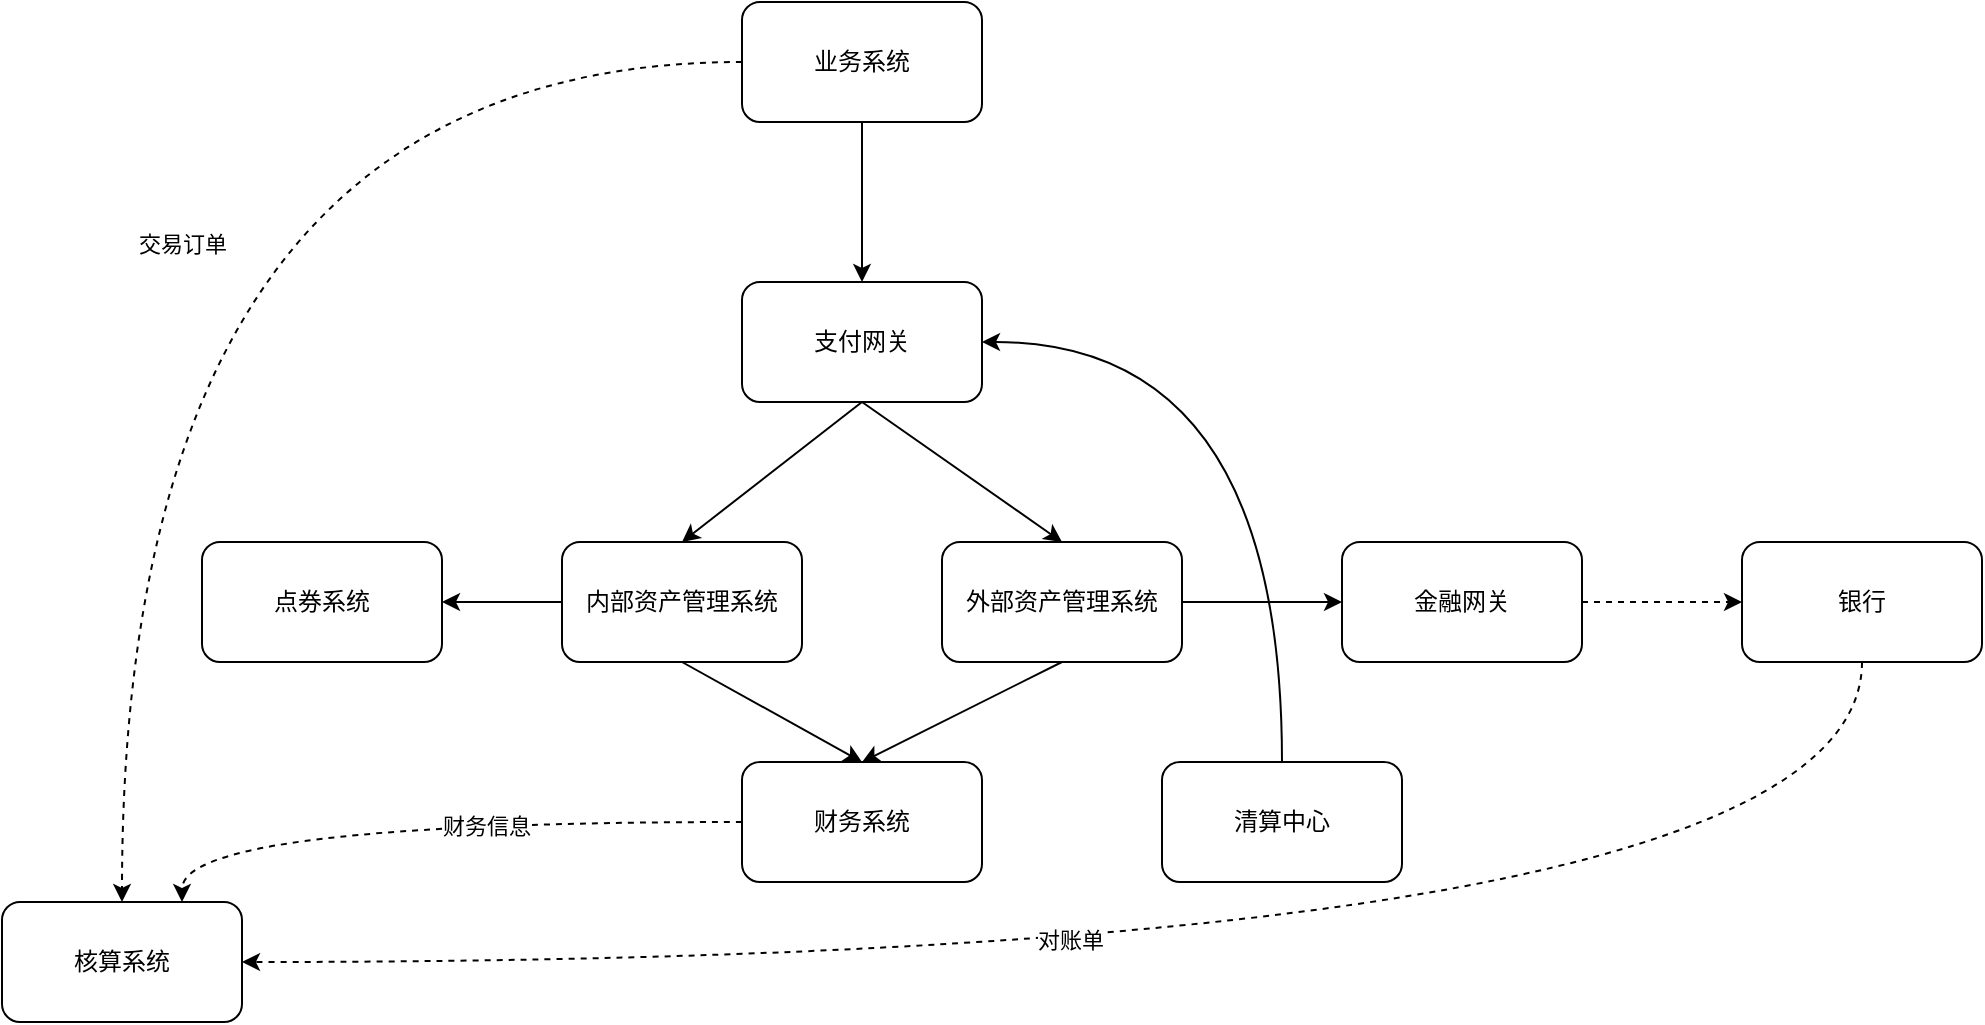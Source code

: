 <mxfile version="22.1.0" type="github">
  <diagram id="eR4daZzUK4Ss6GPiXAMF" name="第 1 页">
    <mxGraphModel dx="880" dy="452" grid="1" gridSize="10" guides="1" tooltips="1" connect="1" arrows="1" fold="1" page="1" pageScale="1" pageWidth="1169" pageHeight="827" math="0" shadow="0">
      <root>
        <mxCell id="0" />
        <mxCell id="1" parent="0" />
        <mxCell id="0AmFEq-jED0THOiE3WDu-5" value="" style="edgeStyle=orthogonalEdgeStyle;rounded=0;orthogonalLoop=1;jettySize=auto;html=1;" edge="1" parent="1" source="0AmFEq-jED0THOiE3WDu-1" target="0AmFEq-jED0THOiE3WDu-4">
          <mxGeometry relative="1" as="geometry" />
        </mxCell>
        <mxCell id="0AmFEq-jED0THOiE3WDu-25" style="edgeStyle=orthogonalEdgeStyle;rounded=0;orthogonalLoop=1;jettySize=auto;html=1;exitX=0;exitY=0.5;exitDx=0;exitDy=0;entryX=0.5;entryY=0;entryDx=0;entryDy=0;curved=1;dashed=1;" edge="1" parent="1" source="0AmFEq-jED0THOiE3WDu-1" target="0AmFEq-jED0THOiE3WDu-24">
          <mxGeometry relative="1" as="geometry" />
        </mxCell>
        <mxCell id="0AmFEq-jED0THOiE3WDu-26" value="交易订单" style="edgeLabel;html=1;align=center;verticalAlign=middle;resizable=0;points=[];" vertex="1" connectable="0" parent="0AmFEq-jED0THOiE3WDu-25">
          <mxGeometry x="-0.01" y="42" relative="1" as="geometry">
            <mxPoint x="-12" y="39" as="offset" />
          </mxGeometry>
        </mxCell>
        <mxCell id="0AmFEq-jED0THOiE3WDu-1" value="业务系统" style="rounded=1;whiteSpace=wrap;html=1;" vertex="1" parent="1">
          <mxGeometry x="390" y="240" width="120" height="60" as="geometry" />
        </mxCell>
        <mxCell id="0AmFEq-jED0THOiE3WDu-10" style="edgeStyle=none;rounded=0;orthogonalLoop=1;jettySize=auto;html=1;exitX=0.5;exitY=1;exitDx=0;exitDy=0;entryX=0.5;entryY=0;entryDx=0;entryDy=0;" edge="1" parent="1" source="0AmFEq-jED0THOiE3WDu-4" target="0AmFEq-jED0THOiE3WDu-6">
          <mxGeometry relative="1" as="geometry" />
        </mxCell>
        <mxCell id="0AmFEq-jED0THOiE3WDu-4" value="支付网关" style="whiteSpace=wrap;html=1;rounded=1;" vertex="1" parent="1">
          <mxGeometry x="390" y="380" width="120" height="60" as="geometry" />
        </mxCell>
        <mxCell id="0AmFEq-jED0THOiE3WDu-19" style="edgeStyle=none;rounded=0;orthogonalLoop=1;jettySize=auto;html=1;exitX=0.5;exitY=1;exitDx=0;exitDy=0;entryX=0.5;entryY=0;entryDx=0;entryDy=0;" edge="1" parent="1" source="0AmFEq-jED0THOiE3WDu-6" target="0AmFEq-jED0THOiE3WDu-18">
          <mxGeometry relative="1" as="geometry" />
        </mxCell>
        <mxCell id="0AmFEq-jED0THOiE3WDu-37" value="" style="edgeStyle=none;rounded=0;orthogonalLoop=1;jettySize=auto;html=1;" edge="1" parent="1" source="0AmFEq-jED0THOiE3WDu-6" target="0AmFEq-jED0THOiE3WDu-36">
          <mxGeometry relative="1" as="geometry" />
        </mxCell>
        <mxCell id="0AmFEq-jED0THOiE3WDu-6" value="内部资产管理系统" style="whiteSpace=wrap;html=1;rounded=1;" vertex="1" parent="1">
          <mxGeometry x="300" y="510" width="120" height="60" as="geometry" />
        </mxCell>
        <mxCell id="0AmFEq-jED0THOiE3WDu-11" style="edgeStyle=none;rounded=0;orthogonalLoop=1;jettySize=auto;html=1;exitX=0.5;exitY=1;exitDx=0;exitDy=0;entryX=0.5;entryY=0;entryDx=0;entryDy=0;" edge="1" parent="1" target="0AmFEq-jED0THOiE3WDu-12" source="0AmFEq-jED0THOiE3WDu-4">
          <mxGeometry relative="1" as="geometry">
            <mxPoint x="740" y="440" as="sourcePoint" />
          </mxGeometry>
        </mxCell>
        <mxCell id="0AmFEq-jED0THOiE3WDu-14" value="" style="edgeStyle=none;rounded=0;orthogonalLoop=1;jettySize=auto;html=1;" edge="1" parent="1" source="0AmFEq-jED0THOiE3WDu-12" target="0AmFEq-jED0THOiE3WDu-13">
          <mxGeometry relative="1" as="geometry" />
        </mxCell>
        <mxCell id="0AmFEq-jED0THOiE3WDu-20" style="edgeStyle=none;rounded=0;orthogonalLoop=1;jettySize=auto;html=1;exitX=0.5;exitY=1;exitDx=0;exitDy=0;entryX=0.5;entryY=0;entryDx=0;entryDy=0;" edge="1" parent="1" source="0AmFEq-jED0THOiE3WDu-12" target="0AmFEq-jED0THOiE3WDu-18">
          <mxGeometry relative="1" as="geometry" />
        </mxCell>
        <mxCell id="0AmFEq-jED0THOiE3WDu-12" value="外部资产管理系统" style="whiteSpace=wrap;html=1;rounded=1;" vertex="1" parent="1">
          <mxGeometry x="490" y="510" width="120" height="60" as="geometry" />
        </mxCell>
        <mxCell id="0AmFEq-jED0THOiE3WDu-17" style="edgeStyle=none;rounded=0;orthogonalLoop=1;jettySize=auto;html=1;exitX=1;exitY=0.5;exitDx=0;exitDy=0;dashed=1;" edge="1" parent="1" source="0AmFEq-jED0THOiE3WDu-13" target="0AmFEq-jED0THOiE3WDu-15">
          <mxGeometry relative="1" as="geometry" />
        </mxCell>
        <mxCell id="0AmFEq-jED0THOiE3WDu-13" value="金融网关" style="whiteSpace=wrap;html=1;rounded=1;" vertex="1" parent="1">
          <mxGeometry x="690" y="510" width="120" height="60" as="geometry" />
        </mxCell>
        <mxCell id="0AmFEq-jED0THOiE3WDu-38" style="edgeStyle=orthogonalEdgeStyle;rounded=0;orthogonalLoop=1;jettySize=auto;html=1;exitX=0.5;exitY=1;exitDx=0;exitDy=0;entryX=1;entryY=0.5;entryDx=0;entryDy=0;curved=1;dashed=1;" edge="1" parent="1" source="0AmFEq-jED0THOiE3WDu-15" target="0AmFEq-jED0THOiE3WDu-24">
          <mxGeometry relative="1" as="geometry" />
        </mxCell>
        <mxCell id="0AmFEq-jED0THOiE3WDu-39" value="对账单" style="edgeLabel;html=1;align=center;verticalAlign=middle;resizable=0;points=[];" vertex="1" connectable="0" parent="0AmFEq-jED0THOiE3WDu-38">
          <mxGeometry x="0.138" y="-11" relative="1" as="geometry">
            <mxPoint as="offset" />
          </mxGeometry>
        </mxCell>
        <mxCell id="0AmFEq-jED0THOiE3WDu-15" value="银行" style="whiteSpace=wrap;html=1;rounded=1;" vertex="1" parent="1">
          <mxGeometry x="890" y="510" width="120" height="60" as="geometry" />
        </mxCell>
        <mxCell id="0AmFEq-jED0THOiE3WDu-27" style="edgeStyle=orthogonalEdgeStyle;rounded=0;orthogonalLoop=1;jettySize=auto;html=1;exitX=0;exitY=0.5;exitDx=0;exitDy=0;entryX=0.75;entryY=0;entryDx=0;entryDy=0;curved=1;dashed=1;" edge="1" parent="1" source="0AmFEq-jED0THOiE3WDu-18" target="0AmFEq-jED0THOiE3WDu-24">
          <mxGeometry relative="1" as="geometry" />
        </mxCell>
        <mxCell id="0AmFEq-jED0THOiE3WDu-28" value="财务信息" style="edgeLabel;html=1;align=center;verticalAlign=middle;resizable=0;points=[];" vertex="1" connectable="0" parent="0AmFEq-jED0THOiE3WDu-27">
          <mxGeometry x="-0.2" y="2" relative="1" as="geometry">
            <mxPoint as="offset" />
          </mxGeometry>
        </mxCell>
        <mxCell id="0AmFEq-jED0THOiE3WDu-18" value="财务系统" style="whiteSpace=wrap;html=1;rounded=1;" vertex="1" parent="1">
          <mxGeometry x="390" y="620" width="120" height="60" as="geometry" />
        </mxCell>
        <mxCell id="0AmFEq-jED0THOiE3WDu-23" style="edgeStyle=orthogonalEdgeStyle;rounded=0;orthogonalLoop=1;jettySize=auto;html=1;exitX=0.5;exitY=0;exitDx=0;exitDy=0;entryX=1;entryY=0.5;entryDx=0;entryDy=0;curved=1;" edge="1" parent="1" source="0AmFEq-jED0THOiE3WDu-21" target="0AmFEq-jED0THOiE3WDu-4">
          <mxGeometry relative="1" as="geometry">
            <Array as="points">
              <mxPoint x="660" y="620" />
              <mxPoint x="660" y="410" />
            </Array>
          </mxGeometry>
        </mxCell>
        <mxCell id="0AmFEq-jED0THOiE3WDu-21" value="清算中心" style="whiteSpace=wrap;html=1;rounded=1;" vertex="1" parent="1">
          <mxGeometry x="600" y="620" width="120" height="60" as="geometry" />
        </mxCell>
        <mxCell id="0AmFEq-jED0THOiE3WDu-24" value="核算系统" style="whiteSpace=wrap;html=1;rounded=1;" vertex="1" parent="1">
          <mxGeometry x="20" y="690" width="120" height="60" as="geometry" />
        </mxCell>
        <mxCell id="0AmFEq-jED0THOiE3WDu-36" value="点券系统" style="whiteSpace=wrap;html=1;rounded=1;" vertex="1" parent="1">
          <mxGeometry x="120" y="510" width="120" height="60" as="geometry" />
        </mxCell>
      </root>
    </mxGraphModel>
  </diagram>
</mxfile>
